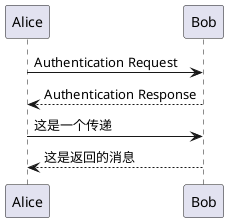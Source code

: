 @startuml
' 这是一个顺序图的简单示例
Alice -> Bob: Authentication Request
Bob --> Alice: Authentication Response

Alice -> Bob: 这是一个传递
Bob --> Alice: 这是返回的消息
@enduml